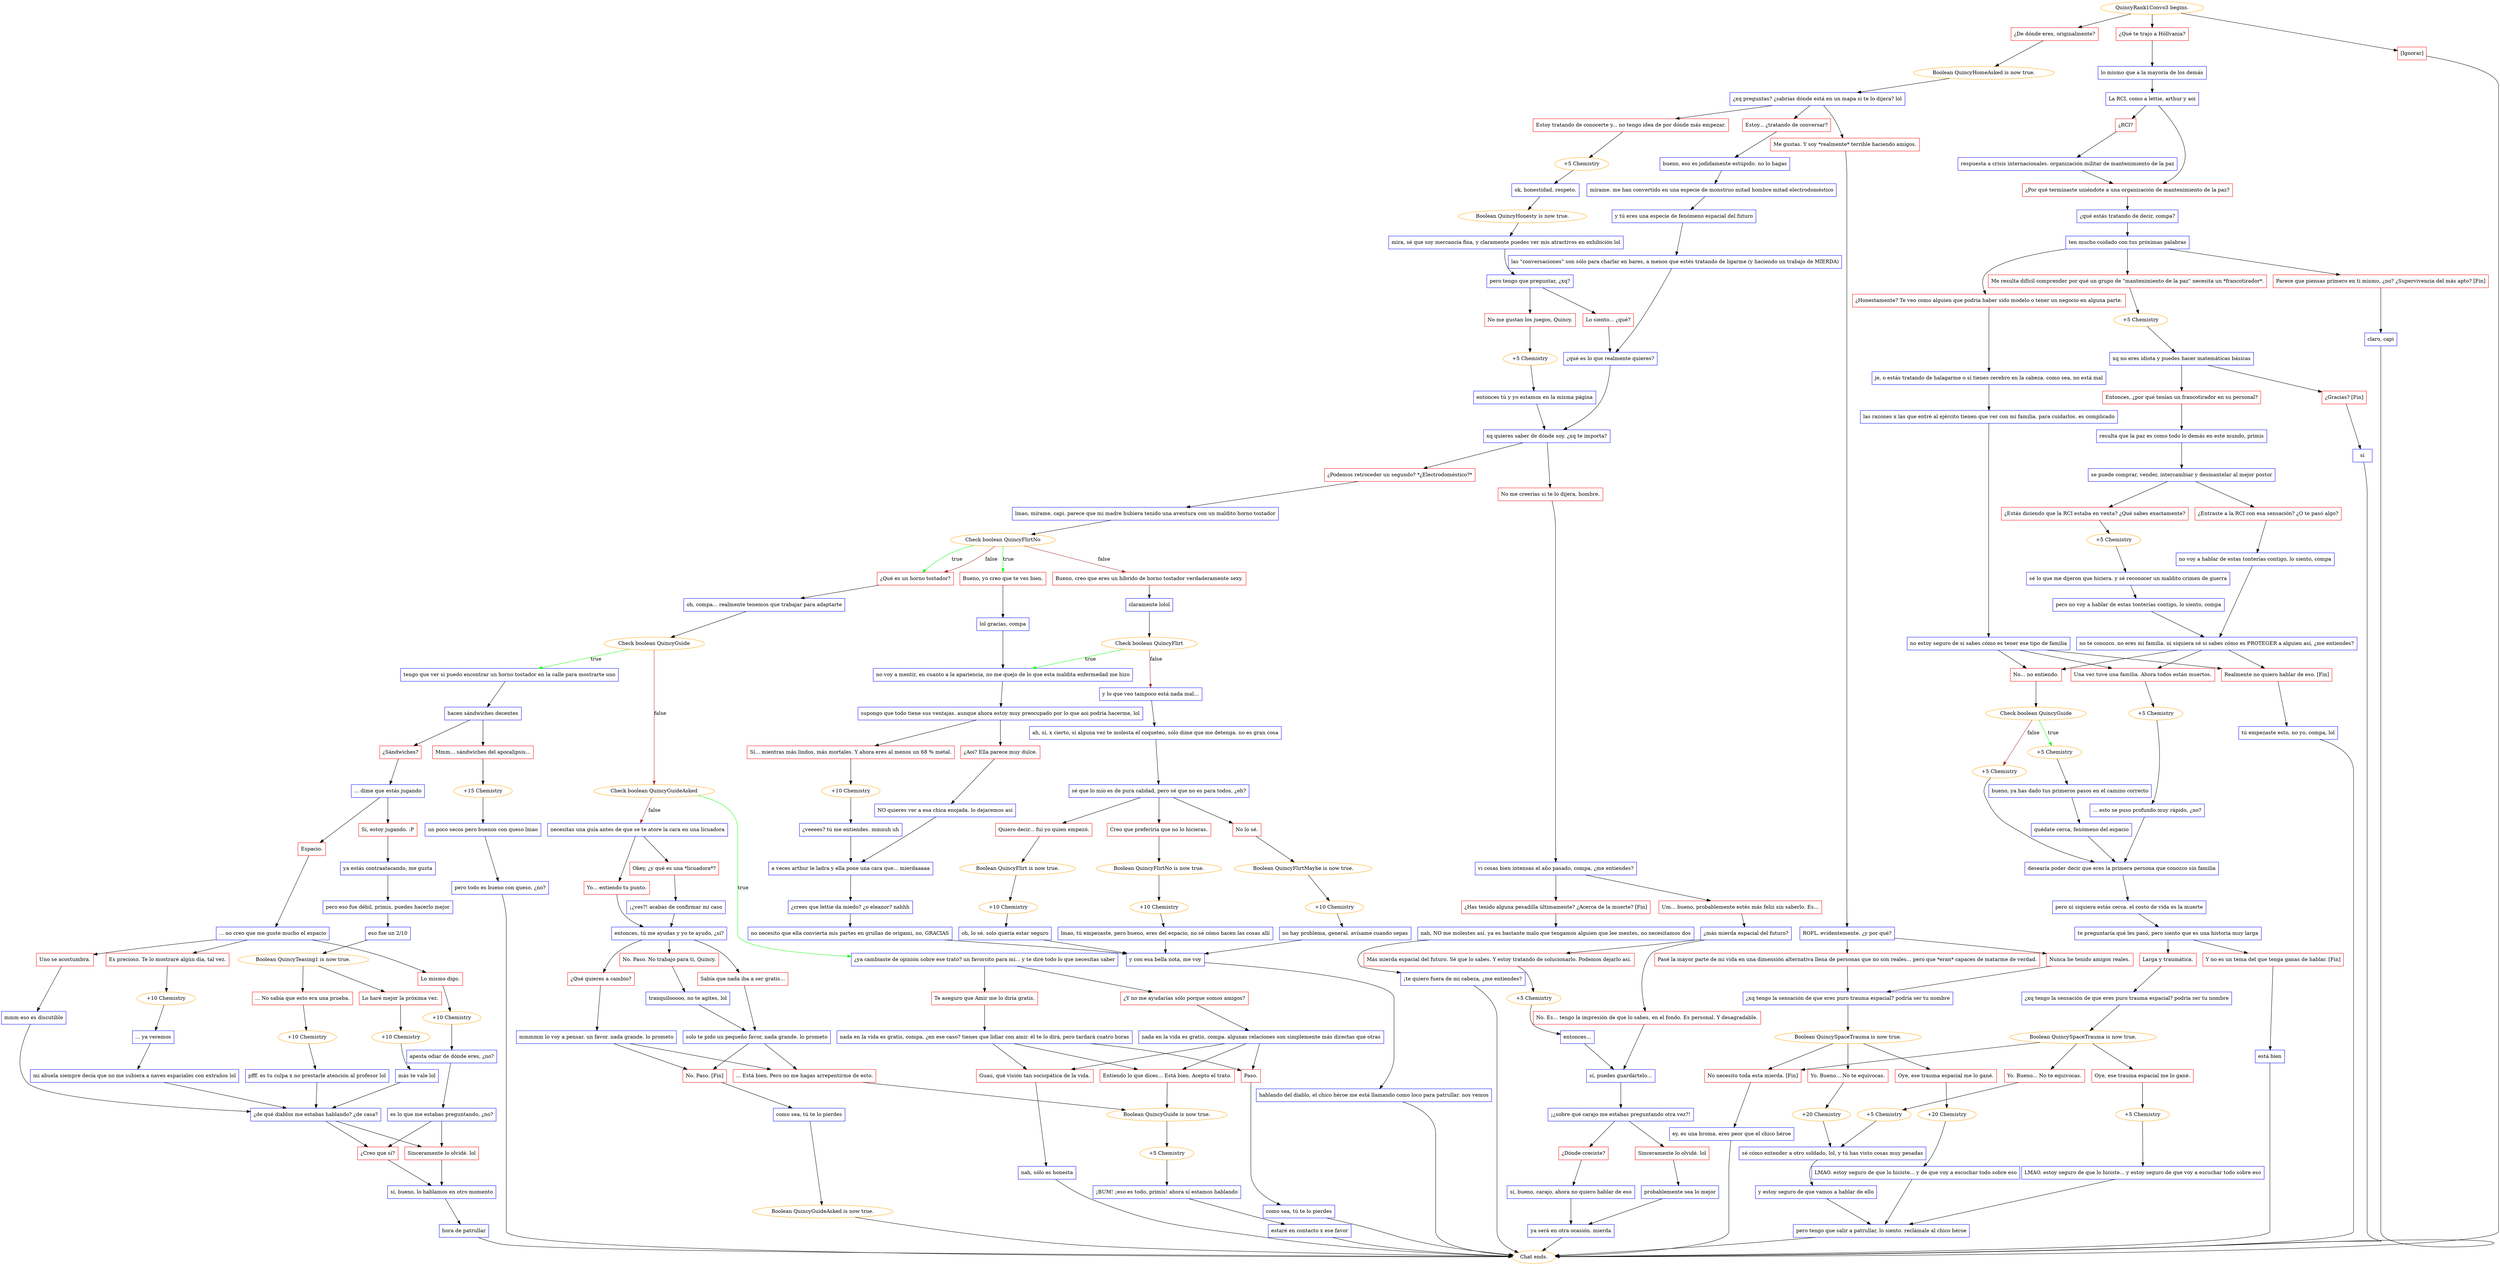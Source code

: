 digraph {
	"QuincyRank1Convo3 begins." [color=orange];
		"QuincyRank1Convo3 begins." -> j4044232873;
		"QuincyRank1Convo3 begins." -> j2705053496;
		"QuincyRank1Convo3 begins." -> j984287941;
	j4044232873 [label="¿De dónde eres, originalmente?",shape=box,color=red];
		j4044232873 -> j2244315484;
	j2705053496 [label="¿Qué te trajo a Höllvania?",shape=box,color=red];
		j2705053496 -> j1334802398;
	j984287941 [label="[Ignorar]",shape=box,color=red];
		j984287941 -> "Chat ends.";
	j2244315484 [label="Boolean QuincyHomeAsked is now true.",color=orange];
		j2244315484 -> j3787818165;
	j1334802398 [label="lo mismo que a la mayoría de los demás",shape=box,color=blue];
		j1334802398 -> j3141892691;
	"Chat ends." [color=orange];
	j3787818165 [label="¿xq preguntas? ¿sabrías dónde está en un mapa si te lo dijera? lol",shape=box,color=blue];
		j3787818165 -> j3794378924;
		j3787818165 -> j1323350668;
		j3787818165 -> j4269253530;
	j3141892691 [label="La RCI, como a lettie, arthur y aoi",shape=box,color=blue];
		j3141892691 -> j1568580425;
		j3141892691 -> j2876740298;
	j3794378924 [label="Estoy... ¿tratando de conversar?",shape=box,color=red];
		j3794378924 -> j2923851657;
	j1323350668 [label="Estoy tratando de conocerte y... no tengo idea de por dónde más empezar.",shape=box,color=red];
		j1323350668 -> j3884171361;
	j4269253530 [label="Me gustas. Y soy *realmente* terrible haciendo amigos.",shape=box,color=red];
		j4269253530 -> j3506389294;
	j1568580425 [label="¿Por qué terminaste uniéndote a una organización de mantenimiento de la paz?",shape=box,color=red];
		j1568580425 -> j4202292011;
	j2876740298 [label="¿RCI?",shape=box,color=red];
		j2876740298 -> j3096301437;
	j2923851657 [label="bueno, eso es jodidamente estúpido. no lo hagas",shape=box,color=blue];
		j2923851657 -> j1052604295;
	j3884171361 [label="+5 Chemistry",color=orange];
		j3884171361 -> j2558529471;
	j3506389294 [label="ROFL. evidentemente. ¿y por qué?",shape=box,color=blue];
		j3506389294 -> j766421366;
		j3506389294 -> j180623820;
	j4202292011 [label="¿qué estás tratando de decir, compa?",shape=box,color=blue];
		j4202292011 -> j1154331965;
	j3096301437 [label="respuesta a crisis internacionales. organización militar de mantenimiento de la paz",shape=box,color=blue];
		j3096301437 -> j1568580425;
	j1052604295 [label="mírame. me han convertido en una especie de monstruo mitad hombre mitad electrodoméstico",shape=box,color=blue];
		j1052604295 -> j3883612221;
	j2558529471 [label="ok, honestidad. respeto.",shape=box,color=blue];
		j2558529471 -> j579573164;
	j766421366 [label="Nunca he tenido amigos reales.",shape=box,color=red];
		j766421366 -> j3617244759;
	j180623820 [label="Pasé la mayor parte de mi vida en una dimensión alternativa llena de personas que no son reales... pero que *eran* capaces de matarme de verdad.",shape=box,color=red];
		j180623820 -> j3617244759;
	j1154331965 [label="ten mucho cuidado con tus próximas palabras",shape=box,color=blue];
		j1154331965 -> j1334204436;
		j1154331965 -> j2012730282;
		j1154331965 -> j2021978197;
	j3883612221 [label="y tú eres una especie de fenómeno espacial del futuro",shape=box,color=blue];
		j3883612221 -> j3387613748;
	j579573164 [label="Boolean QuincyHonesty is now true.",color=orange];
		j579573164 -> j1585238348;
	j3617244759 [label="¿xq tengo la sensación de que eres puro trauma espacial? podría ser tu nombre",shape=box,color=blue];
		j3617244759 -> j815593362;
	j1334204436 [label="¿Honestamente? Te veo como alguien que podría haber sido modelo o tener un negocio en alguna parte.",shape=box,color=red];
		j1334204436 -> j3795894903;
	j2012730282 [label="Me resulta difícil comprender por qué un grupo de \"mantenimiento de la paz\" necesita un *francotirador*.",shape=box,color=red];
		j2012730282 -> j1620894612;
	j2021978197 [label="Parece que piensas primero en ti mismo, ¿no? ¿Supervivencia del más apto? [Fin]",shape=box,color=red];
		j2021978197 -> j1317032770;
	j3387613748 [label="las \"conversaciones\" son sólo para charlar en bares, a menos que estés tratando de ligarme (y haciendo un trabajo de MIERDA)",shape=box,color=blue];
		j3387613748 -> j3766810545;
	j1585238348 [label="mira, sé que soy mercancía fina, y claramente puedes ver mis atractivos en exhibición lol",shape=box,color=blue];
		j1585238348 -> j3900196150;
	j815593362 [label="Boolean QuincySpaceTrauma is now true.",color=orange];
		j815593362 -> j4069645780;
		j815593362 -> j2044724690;
		j815593362 -> j3123639125;
	j3795894903 [label="je, o estás tratando de halagarme o sí tienes cerebro en la cabeza. como sea, no está mal",shape=box,color=blue];
		j3795894903 -> j3648193246;
	j1620894612 [label="+5 Chemistry",color=orange];
		j1620894612 -> j3626493626;
	j1317032770 [label="claro, capi",shape=box,color=blue];
		j1317032770 -> "Chat ends.";
	j3766810545 [label="¿qué es lo que realmente quieres?",shape=box,color=blue];
		j3766810545 -> j4077802168;
	j3900196150 [label="pero tengo que preguntar, ¿xq?",shape=box,color=blue];
		j3900196150 -> j3812404816;
		j3900196150 -> j4131404335;
	j4069645780 [label="Yo. Bueno... No te equivocas.",shape=box,color=red];
		j4069645780 -> j300762206;
	j2044724690 [label="Oye, ese trauma espacial me lo gané.",shape=box,color=red];
		j2044724690 -> j3769156708;
	j3123639125 [label="No necesito toda esta mierda. [Fin]",shape=box,color=red];
		j3123639125 -> j2706921299;
	j3648193246 [label="las razones x las que entré al ejército tienen que ver con mi familia. para cuidarlos. es complicado",shape=box,color=blue];
		j3648193246 -> j278580352;
	j3626493626 [label="xq no eres idiota y puedes hacer matemáticas básicas",shape=box,color=blue];
		j3626493626 -> j631224014;
		j3626493626 -> j2021171081;
	j4077802168 [label="xq quieres saber de dónde soy. ¿xq te importa?",shape=box,color=blue];
		j4077802168 -> j968208560;
		j4077802168 -> j3958183476;
	j3812404816 [label="No me gustan los juegos, Quincy.",shape=box,color=red];
		j3812404816 -> j1058670176;
	j4131404335 [label="Lo siento... ¿qué?",shape=box,color=red];
		j4131404335 -> j3766810545;
	j300762206 [label="+20 Chemistry",color=orange];
		j300762206 -> j949602213;
	j3769156708 [label="+20 Chemistry",color=orange];
		j3769156708 -> j3906499369;
	j2706921299 [label="ey, es una broma. eres peor que el chico héroe",shape=box,color=blue];
		j2706921299 -> "Chat ends.";
	j278580352 [label="no estoy seguro de si sabes cómo es tener ese tipo de familia",shape=box,color=blue];
		j278580352 -> j1757817138;
		j278580352 -> j4225188097;
		j278580352 -> j2559911803;
	j631224014 [label="Entonces, ¿por qué tenían un francotirador en su personal?",shape=box,color=red];
		j631224014 -> j2273169566;
	j2021171081 [label="¿Gracias? [Fin]",shape=box,color=red];
		j2021171081 -> j961677472;
	j968208560 [label="¿Podemos retroceder un segundo? *¿Electrodoméstico?*",shape=box,color=red];
		j968208560 -> j1275379573;
	j3958183476 [label="No me creerías si te lo dijera, hombre.",shape=box,color=red];
		j3958183476 -> j2852442361;
	j1058670176 [label="+5 Chemistry",color=orange];
		j1058670176 -> j3885000077;
	j949602213 [label="sé cómo entender a otro soldado, lol, y tú has visto cosas muy pesadas",shape=box,color=blue];
		j949602213 -> j3540631347;
	j3906499369 [label="LMAO. estoy seguro de que lo hiciste... y de que voy a escuchar todo sobre eso",shape=box,color=blue];
		j3906499369 -> j2520950427;
	j1757817138 [label="Realmente no quiero hablar de eso. [Fin]",shape=box,color=red];
		j1757817138 -> j4019117131;
	j4225188097 [label="No... no entiendo.",shape=box,color=red];
		j4225188097 -> j3430472234;
	j2559911803 [label="Una vez tuve una familia. Ahora todos están muertos.",shape=box,color=red];
		j2559911803 -> j1304555847;
	j2273169566 [label="resulta que la paz es como todo lo demás en este mundo, primis",shape=box,color=blue];
		j2273169566 -> j922995631;
	j961677472 [label="sí",shape=box,color=blue];
		j961677472 -> "Chat ends.";
	j1275379573 [label="lmao, mírame, capi. parece que mi madre hubiera tenido una aventura con un maldito horno tostador",shape=box,color=blue];
		j1275379573 -> j152642287;
	j2852442361 [label="vi cosas bien intensas el año pasado, compa, ¿me entiendes?",shape=box,color=blue];
		j2852442361 -> j1941815348;
		j2852442361 -> j221896075;
	j3885000077 [label="entonces tú y yo estamos en la misma página",shape=box,color=blue];
		j3885000077 -> j4077802168;
	j3540631347 [label="y estoy seguro de que vamos a hablar de ello",shape=box,color=blue];
		j3540631347 -> j2520950427;
	j2520950427 [label="pero tengo que salir a patrullar, lo siento. reclámale al chico héroe",shape=box,color=blue];
		j2520950427 -> "Chat ends.";
	j4019117131 [label="tú empezaste esto, no yo, compa, lol",shape=box,color=blue];
		j4019117131 -> "Chat ends.";
	j3430472234 [label="Check boolean QuincyGuide",color=orange];
		j3430472234 -> j3385430522 [label=true,color=green];
		j3430472234 -> j3356822945 [label=false,color=brown];
	j1304555847 [label="+5 Chemistry",color=orange];
		j1304555847 -> j3636109549;
	j922995631 [label="se puede comprar, vender, intercambiar y desmantelar al mejor postor",shape=box,color=blue];
		j922995631 -> j837617377;
		j922995631 -> j3328600722;
	j152642287 [label="Check boolean QuincyFlirtNo",color=orange];
		j152642287 -> j1449624199 [label=true,color=green];
		j152642287 -> j2927763607 [label=true,color=green];
		j152642287 -> j2753252256 [label=false,color=brown];
		j152642287 -> j1449624199 [label=false,color=brown];
	j1941815348 [label="¿Has tenido alguna pesadilla últimamente? ¿Acerca de la muerte? [Fin]",shape=box,color=red];
		j1941815348 -> j121070706;
	j221896075 [label="Um... bueno, probablemente estés más feliz sin saberlo. Es...",shape=box,color=red];
		j221896075 -> j3520555459;
	j3385430522 [label="+5 Chemistry",color=orange];
		j3385430522 -> j1372829118;
	j3356822945 [label="+5 Chemistry",color=orange];
		j3356822945 -> j350937503;
	j3636109549 [label="... esto se puso profundo muy rápido, ¿no?",shape=box,color=blue];
		j3636109549 -> j350937503;
	j837617377 [label="¿Estás diciendo que la RCI estaba en venta? ¿Qué sabes exactamente?",shape=box,color=red];
		j837617377 -> j4121136128;
	j3328600722 [label="¿Entraste a la RCI con esa sensación? ¿O te pasó algo?",shape=box,color=red];
		j3328600722 -> j3108013972;
	j1449624199 [label="¿Qué es un horno tostador?",shape=box,color=red];
		j1449624199 -> j4141325122;
	j2927763607 [label="Bueno, yo creo que te ves bien.",shape=box,color=red];
		j2927763607 -> j3127448820;
	j2753252256 [label="Bueno, creo que eres un híbrido de horno tostador verdaderamente sexy.",shape=box,color=red];
		j2753252256 -> j2256620581;
	j121070706 [label="nah, NO me molestes así. ya es bastante malo que tengamos alguien que lee mentes, no necesitamos dos",shape=box,color=blue];
		j121070706 -> j3323337000;
	j3520555459 [label="¿más mierda espacial del futuro?",shape=box,color=blue];
		j3520555459 -> j1395016065;
		j3520555459 -> j3934789636;
	j1372829118 [label="bueno, ya has dado tus primeros pasos en el camino correcto",shape=box,color=blue];
		j1372829118 -> j2207812894;
	j350937503 [label="desearía poder decir que eres la primera persona que conozco sin familia",shape=box,color=blue];
		j350937503 -> j2616891639;
	j4121136128 [label="+5 Chemistry",color=orange];
		j4121136128 -> j2260531215;
	j3108013972 [label="no voy a hablar de estas tonterías contigo, lo siento, compa",shape=box,color=blue];
		j3108013972 -> j1164066351;
	j4141325122 [label="oh, compa... realmente tenemos que trabajar para adaptarte",shape=box,color=blue];
		j4141325122 -> j3982231780;
	j3127448820 [label="lol gracias, compa",shape=box,color=blue];
		j3127448820 -> j1583552590;
	j2256620581 [label="claramente lolol",shape=box,color=blue];
		j2256620581 -> j1174243365;
	j3323337000 [label="¡te quiero fuera de mi cabeza, ¿me entiendes?",shape=box,color=blue];
		j3323337000 -> "Chat ends.";
	j1395016065 [label="No. Es... tengo la impresión de que lo sabes, en el fondo. Es personal. Y desagradable.",shape=box,color=red];
		j1395016065 -> j402712786;
	j3934789636 [label="Más mierda espacial del futuro. Sé que lo sabes. Y estoy tratando de solucionarlo. Podemos dejarlo así.",shape=box,color=red];
		j3934789636 -> j803022329;
	j2207812894 [label="quédate cerca, fenómeno del espacio",shape=box,color=blue];
		j2207812894 -> j350937503;
	j2616891639 [label="pero ni siquiera estás cerca. el costo de vida es la muerte",shape=box,color=blue];
		j2616891639 -> j4167050686;
	j2260531215 [label="sé lo que me dijeron que hiciera. y sé reconocer un maldito crimen de guerra",shape=box,color=blue];
		j2260531215 -> j2163603139;
	j1164066351 [label="no te conozco. no eres mi familia. ni siquiera sé si sabes cómo es PROTEGER a alguien así, ¿me entiendes?",shape=box,color=blue];
		j1164066351 -> j1757817138;
		j1164066351 -> j4225188097;
		j1164066351 -> j2559911803;
	j3982231780 [label="Check boolean QuincyGuide",color=orange];
		j3982231780 -> j3016829251 [label=true,color=green];
		j3982231780 -> j3551955468 [label=false,color=brown];
	j1583552590 [label="no voy a mentir, en cuanto a la apariencia, no me quejo de lo que esta maldita enfermedad me hizo",shape=box,color=blue];
		j1583552590 -> j258105798;
	j1174243365 [label="Check boolean QuincyFlirt",color=orange];
		j1174243365 -> j1583552590 [label=true,color=green];
		j1174243365 -> j2065935390 [label=false,color=brown];
	j402712786 [label="sí, puedes guardártelo...",shape=box,color=blue];
		j402712786 -> j2753167819;
	j803022329 [label="+5 Chemistry",color=orange];
		j803022329 -> j4284436427;
	j4167050686 [label="te preguntaría qué les pasó, pero siento que es una historia muy larga",shape=box,color=blue];
		j4167050686 -> j2428837434;
		j4167050686 -> j1028135827;
	j2163603139 [label="pero no voy a hablar de estas tonterías contigo, lo siento, compa",shape=box,color=blue];
		j2163603139 -> j1164066351;
	j3016829251 [label="tengo que ver si puedo encontrar un horno tostador en la calle para mostrarte uno",shape=box,color=blue];
		j3016829251 -> j2129940714;
	j3551955468 [label="Check boolean QuincyGuideAsked",color=orange];
		j3551955468 -> j4199553472 [label=true,color=green];
		j3551955468 -> j3758921328 [label=false,color=brown];
	j258105798 [label="supongo que todo tiene sus ventajas. aunque ahora estoy muy preocupado por lo que aoi podría hacerme, lol",shape=box,color=blue];
		j258105798 -> j17739323;
		j258105798 -> j3908120388;
	j2065935390 [label="y lo que veo tampoco está nada mal…",shape=box,color=blue];
		j2065935390 -> j4271224233;
	j2753167819 [label="¡¿sobre qué carajo me estabas preguntando otra vez?!",shape=box,color=blue];
		j2753167819 -> j793816514;
		j2753167819 -> j135371559;
	j4284436427 [label="entonces...",shape=box,color=blue];
		j4284436427 -> j402712786;
	j2428837434 [label="Larga y traumática.",shape=box,color=red];
		j2428837434 -> j132101409;
	j1028135827 [label="Y no es un tema del que tenga ganas de hablar. [Fin]",shape=box,color=red];
		j1028135827 -> j1661676542;
	j2129940714 [label="hacen sándwiches decentes",shape=box,color=blue];
		j2129940714 -> j2342777476;
		j2129940714 -> j149398275;
	j4199553472 [label="¿ya cambiaste de opinión sobre ese trato? un favorcito para mí... y te diré todo lo que necesitas saber",shape=box,color=blue];
		j4199553472 -> j3672120778;
		j4199553472 -> j3318575314;
	j3758921328 [label="necesitas una guía antes de que se te atore la cara en una licuadora",shape=box,color=blue];
		j3758921328 -> j4262449772;
		j3758921328 -> j3633960494;
	j17739323 [label="¿Aoi? Ella parece muy dulce.",shape=box,color=red];
		j17739323 -> j888997387;
	j3908120388 [label="Sí... mientras más lindos, más mortales. Y ahora eres al menos un 68 % metal.",shape=box,color=red];
		j3908120388 -> j1357934130;
	j4271224233 [label="ah, sí, x cierto, si alguna vez te molesta el coqueteo, solo dime que me detenga. no es gran cosa",shape=box,color=blue];
		j4271224233 -> j1913082067;
	j793816514 [label="¿Dónde creciste?",shape=box,color=red];
		j793816514 -> j3543371281;
	j135371559 [label="Sinceramente lo olvidé. lol",shape=box,color=red];
		j135371559 -> j2808088454;
	j132101409 [label="¿xq tengo la sensación de que eres puro trauma espacial? podría ser tu nombre",shape=box,color=blue];
		j132101409 -> j2207447772;
	j1661676542 [label="está bien",shape=box,color=blue];
		j1661676542 -> "Chat ends.";
	j2342777476 [label="Mmm... sándwiches del apocalipsis...",shape=box,color=red];
		j2342777476 -> j2964381261;
	j149398275 [label="¿Sándwiches?",shape=box,color=red];
		j149398275 -> j693197114;
	j3672120778 [label="Te aseguro que Amir me lo diría gratis.",shape=box,color=red];
		j3672120778 -> j2946803673;
	j3318575314 [label="¿Y no me ayudarías sólo porque somos amigos?",shape=box,color=red];
		j3318575314 -> j1959496906;
	j4262449772 [label="Okey, ¿y qué es una *licuadora*?",shape=box,color=red];
		j4262449772 -> j3105379874;
	j3633960494 [label="Yo... entiendo tu punto.",shape=box,color=red];
		j3633960494 -> j3484709362;
	j888997387 [label="NO quieres ver a esa chica enojada. lo dejaremos así",shape=box,color=blue];
		j888997387 -> j1499400909;
	j1357934130 [label="+10 Chemistry",color=orange];
		j1357934130 -> j1940508432;
	j1913082067 [label="sé que lo mío es de pura calidad, pero sé que no es para todos, ¿eh?",shape=box,color=blue];
		j1913082067 -> j3076475221;
		j1913082067 -> j3363569623;
		j1913082067 -> j802118768;
	j3543371281 [label="sí, bueno, carajo, ahora no quiero hablar de eso",shape=box,color=blue];
		j3543371281 -> j2824325839;
	j2808088454 [label="probablemente sea lo mejor",shape=box,color=blue];
		j2808088454 -> j2824325839;
	j2207447772 [label="Boolean QuincySpaceTrauma is now true.",color=orange];
		j2207447772 -> j3428362541;
		j2207447772 -> j244445058;
		j2207447772 -> j3123639125;
	j2964381261 [label="+15 Chemistry",color=orange];
		j2964381261 -> j575873631;
	j693197114 [label="... dime que estás jugando",shape=box,color=blue];
		j693197114 -> j837729145;
		j693197114 -> j2411063635;
	j2946803673 [label="nada en la vida es gratis, compa. ¿en ese caso? tienes que lidiar con amir. él te lo dirá, pero tardará cuatro horas",shape=box,color=blue];
		j2946803673 -> j2617896218;
		j2946803673 -> j1449684039;
		j2946803673 -> j208298700;
	j1959496906 [label="nada en la vida es gratis, compa. algunas relaciones son simplemente más directas que otras",shape=box,color=blue];
		j1959496906 -> j2617896218;
		j1959496906 -> j1449684039;
		j1959496906 -> j208298700;
	j3105379874 [label="¡¿ves?! acabas de confirmar mi caso",shape=box,color=blue];
		j3105379874 -> j3484709362;
	j3484709362 [label="entonces, tú me ayudas y yo te ayudo, ¿sí?",shape=box,color=blue];
		j3484709362 -> j2034949148;
		j3484709362 -> j1851969030;
		j3484709362 -> j4194752912;
	j1499400909 [label="a veces arthur le ladra y ella pone una cara que... mierdaaaaa",shape=box,color=blue];
		j1499400909 -> j2602501573;
	j1940508432 [label="¿veeees? tú me entiendes. mmnuh uh",shape=box,color=blue];
		j1940508432 -> j1499400909;
	j3076475221 [label="No lo sé.",shape=box,color=red];
		j3076475221 -> j1047033704;
	j3363569623 [label="Quiero decir... fui yo quien empezó.",shape=box,color=red];
		j3363569623 -> j4069767550;
	j802118768 [label="Creo que preferiría que no lo hicieras.",shape=box,color=red];
		j802118768 -> j1691984400;
	j2824325839 [label="ya será en otra ocasión. mierda",shape=box,color=blue];
		j2824325839 -> "Chat ends.";
	j3428362541 [label="Yo. Bueno... No te equivocas.",shape=box,color=red];
		j3428362541 -> j1793558075;
	j244445058 [label="Oye, ese trauma espacial me lo gané.",shape=box,color=red];
		j244445058 -> j2377927617;
	j575873631 [label="un poco secos pero buenos con queso lmao",shape=box,color=blue];
		j575873631 -> j3346479016;
	j837729145 [label="Sí, estoy jugando. :P",shape=box,color=red];
		j837729145 -> j354369635;
	j2411063635 [label="Espacio.",shape=box,color=red];
		j2411063635 -> j374581376;
	j2617896218 [label="Entiendo lo que dices... Está bien. Acepto el trato.",shape=box,color=red];
		j2617896218 -> j1483065515;
	j1449684039 [label="Guau, qué visión tan sociopática de la vida.",shape=box,color=red];
		j1449684039 -> j2052058364;
	j208298700 [label="Paso.",shape=box,color=red];
		j208298700 -> j1132457814;
	j2034949148 [label="¿Qué quieres a cambio?",shape=box,color=red];
		j2034949148 -> j3521639669;
	j1851969030 [label="Sabía que nada iba a ser gratis...",shape=box,color=red];
		j1851969030 -> j2393674462;
	j4194752912 [label="No. Paso. No trabajo para ti, Quincy.",shape=box,color=red];
		j4194752912 -> j3939263519;
	j2602501573 [label="¿crees que lettie da miedo? ¿o eleanor? nahhh",shape=box,color=blue];
		j2602501573 -> j1335939496;
	j1047033704 [label="Boolean QuincyFlirtMaybe is now true.",color=orange];
		j1047033704 -> j2468808578;
	j4069767550 [label="Boolean QuincyFlirt is now true.",color=orange];
		j4069767550 -> j3928218174;
	j1691984400 [label="Boolean QuincyFlirtNo is now true.",color=orange];
		j1691984400 -> j3945883858;
	j1793558075 [label="+5 Chemistry",color=orange];
		j1793558075 -> j949602213;
	j2377927617 [label="+5 Chemistry",color=orange];
		j2377927617 -> j3605950005;
	j3346479016 [label="pero todo es bueno con queso, ¿no?",shape=box,color=blue];
		j3346479016 -> "Chat ends.";
	j354369635 [label="ya estás contraatacando, me gusta",shape=box,color=blue];
		j354369635 -> j3594914807;
	j374581376 [label="... no creo que me guste mucho el espacio",shape=box,color=blue];
		j374581376 -> j3556726601;
		j374581376 -> j315500894;
		j374581376 -> j3084485356;
	j1483065515 [label="Boolean QuincyGuide is now true.",color=orange];
		j1483065515 -> j73407144;
	j2052058364 [label="nah, sólo es honesta",shape=box,color=blue];
		j2052058364 -> "Chat ends.";
	j1132457814 [label="como sea, tú te lo pierdes",shape=box,color=blue];
		j1132457814 -> "Chat ends.";
	j3521639669 [label="mmmmm lo voy a pensar. un favor. nada grande. lo prometo",shape=box,color=blue];
		j3521639669 -> j4085632064;
		j3521639669 -> j3883204304;
	j2393674462 [label="solo te pido un pequeño favor, nada grande. lo prometo",shape=box,color=blue];
		j2393674462 -> j4085632064;
		j2393674462 -> j3883204304;
	j3939263519 [label="tranquilooooo, no te agites, lol",shape=box,color=blue];
		j3939263519 -> j2393674462;
	j1335939496 [label="no necesito que ella convierta mis partes en grullas de origami, no, GRACIAS",shape=box,color=blue];
		j1335939496 -> j4267622284;
	j2468808578 [label="+10 Chemistry",color=orange];
		j2468808578 -> j2104476940;
	j3928218174 [label="+10 Chemistry",color=orange];
		j3928218174 -> j3547658669;
	j3945883858 [label="+10 Chemistry",color=orange];
		j3945883858 -> j3390250720;
	j3605950005 [label="LMAO. estoy seguro de que lo hiciste... y estoy seguro de que voy a escuchar todo sobre eso",shape=box,color=blue];
		j3605950005 -> j2520950427;
	j3594914807 [label="pero eso fue débil, primis, puedes hacerlo mejor",shape=box,color=blue];
		j3594914807 -> j786619082;
	j3556726601 [label="Lo mismo digo.",shape=box,color=red];
		j3556726601 -> j1717777772;
	j315500894 [label="Uno se acostumbra.",shape=box,color=red];
		j315500894 -> j2466984523;
	j3084485356 [label="Es precioso. Te lo mostraré algún día, tal vez.",shape=box,color=red];
		j3084485356 -> j750463176;
	j73407144 [label="+5 Chemistry",color=orange];
		j73407144 -> j1726741131;
	j4085632064 [label="... Está bien. Pero no me hagas arrepentirme de esto.",shape=box,color=red];
		j4085632064 -> j1483065515;
	j3883204304 [label="No. Paso. [Fin]",shape=box,color=red];
		j3883204304 -> j2840786102;
	j4267622284 [label="y con esa bella nota, me voy",shape=box,color=blue];
		j4267622284 -> j2532722078;
	j2104476940 [label="no hay problema, general. avísame cuando sepas",shape=box,color=blue];
		j2104476940 -> j4267622284;
	j3547658669 [label="oh, lo sé. solo quería estar seguro",shape=box,color=blue];
		j3547658669 -> j4267622284;
	j3390250720 [label="lmao, tú empezaste, pero bueno, eres del espacio, no sé cómo hacen las cosas allí",shape=box,color=blue];
		j3390250720 -> j4267622284;
	j786619082 [label="eso fue un 2/10",shape=box,color=blue];
		j786619082 -> j3120528918;
	j1717777772 [label="+10 Chemistry",color=orange];
		j1717777772 -> j636941558;
	j2466984523 [label="mmm eso es discutible",shape=box,color=blue];
		j2466984523 -> j4183827315;
	j750463176 [label="+10 Chemistry",color=orange];
		j750463176 -> j271161528;
	j1726741131 [label="¡BUM! ¡eso es todo, primis! ahora sí estamos hablando",shape=box,color=blue];
		j1726741131 -> j2604298067;
	j2840786102 [label="como sea, tú te lo pierdes",shape=box,color=blue];
		j2840786102 -> j3271907097;
	j2532722078 [label="hablando del diablo, el chico héroe me está llamando como loco para patrullar. nos vemos",shape=box,color=blue];
		j2532722078 -> "Chat ends.";
	j3120528918 [label="Boolean QuincyTeasing1 is now true.",color=orange];
		j3120528918 -> j4126849719;
		j3120528918 -> j2575321;
	j636941558 [label="apesta odiar de dónde eres, ¿no?",shape=box,color=blue];
		j636941558 -> j3643949185;
	j4183827315 [label="¿de qué diablos me estabas hablando? ¿de casa?",shape=box,color=blue];
		j4183827315 -> j1038024521;
		j4183827315 -> j3617721165;
	j271161528 [label="... ya veremos",shape=box,color=blue];
		j271161528 -> j1769877925;
	j2604298067 [label="estaré en contacto x ese favor",shape=box,color=blue];
		j2604298067 -> "Chat ends.";
	j3271907097 [label="Boolean QuincyGuideAsked is now true.",color=orange];
		j3271907097 -> "Chat ends.";
	j4126849719 [label="Lo haré mejor la próxima vez.",shape=box,color=red];
		j4126849719 -> j3860081734;
	j2575321 [label="... No sabía que esto era una prueba.",shape=box,color=red];
		j2575321 -> j1634059618;
	j3643949185 [label="es lo que me estabas preguntando, ¿no?",shape=box,color=blue];
		j3643949185 -> j1038024521;
		j3643949185 -> j3617721165;
	j1038024521 [label="¿Creo que sí?",shape=box,color=red];
		j1038024521 -> j4034933438;
	j3617721165 [label="Sinceramente lo olvidé. lol",shape=box,color=red];
		j3617721165 -> j4034933438;
	j1769877925 [label="mi abuela siempre decía que no me subiera a naves espaciales con extraños lol",shape=box,color=blue];
		j1769877925 -> j4183827315;
	j3860081734 [label="+10 Chemistry",color=orange];
		j3860081734 -> j503217747;
	j1634059618 [label="+10 Chemistry",color=orange];
		j1634059618 -> j2406503994;
	j4034933438 [label="sí, bueno, lo hablamos en otro momento",shape=box,color=blue];
		j4034933438 -> j566418451;
	j503217747 [label="más te vale lol",shape=box,color=blue];
		j503217747 -> j4183827315;
	j2406503994 [label="pfff. es tu culpa x no prestarle atención al profesor lol",shape=box,color=blue];
		j2406503994 -> j4183827315;
	j566418451 [label="hora de patrullar",shape=box,color=blue];
		j566418451 -> "Chat ends.";
}
